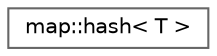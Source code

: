 digraph "类继承关系图"
{
 // LATEX_PDF_SIZE
  bgcolor="transparent";
  edge [fontname=Helvetica,fontsize=10,labelfontname=Helvetica,labelfontsize=10];
  node [fontname=Helvetica,fontsize=10,shape=box,height=0.2,width=0.4];
  rankdir="LR";
  Node0 [id="Node000000",label="map::hash\< T \>",height=0.2,width=0.4,color="grey40", fillcolor="white", style="filled",URL="$structmap_1_1hash.html",tooltip=" "];
}
